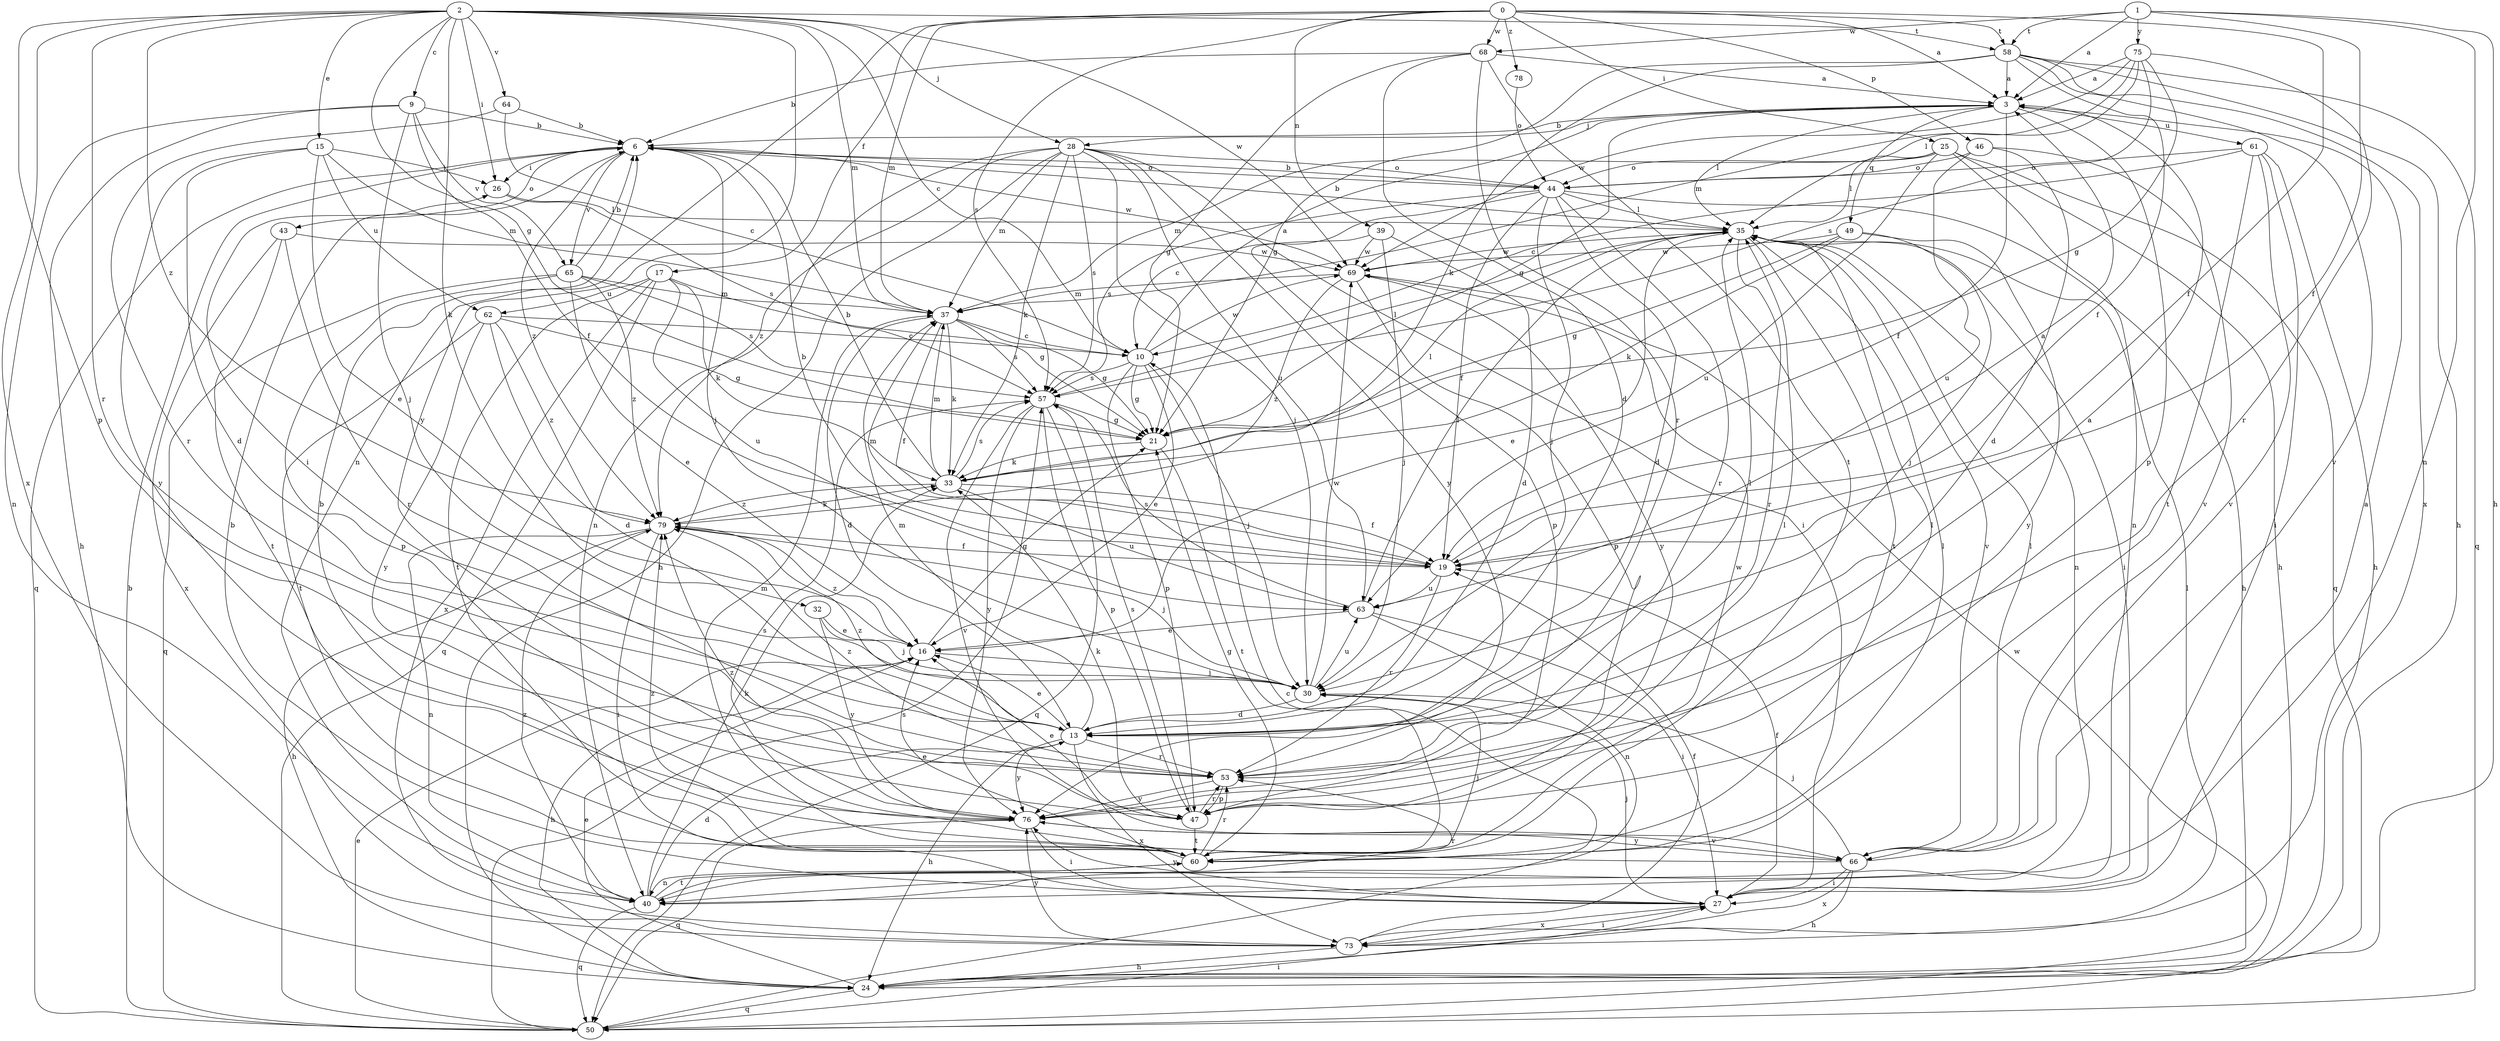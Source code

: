strict digraph  {
0;
1;
2;
3;
6;
9;
10;
13;
15;
16;
17;
19;
21;
24;
25;
26;
27;
28;
30;
32;
33;
35;
37;
39;
40;
43;
44;
46;
47;
49;
50;
53;
57;
58;
60;
61;
62;
63;
64;
65;
66;
68;
69;
73;
75;
76;
78;
79;
0 -> 3  [label=a];
0 -> 17  [label=f];
0 -> 19  [label=f];
0 -> 25  [label=i];
0 -> 37  [label=m];
0 -> 39  [label=n];
0 -> 40  [label=n];
0 -> 46  [label=p];
0 -> 57  [label=s];
0 -> 58  [label=t];
0 -> 68  [label=w];
0 -> 78  [label=z];
1 -> 3  [label=a];
1 -> 19  [label=f];
1 -> 24  [label=h];
1 -> 40  [label=n];
1 -> 58  [label=t];
1 -> 68  [label=w];
1 -> 75  [label=y];
2 -> 9  [label=c];
2 -> 10  [label=c];
2 -> 15  [label=e];
2 -> 21  [label=g];
2 -> 26  [label=i];
2 -> 28  [label=j];
2 -> 32  [label=k];
2 -> 37  [label=m];
2 -> 47  [label=p];
2 -> 53  [label=r];
2 -> 58  [label=t];
2 -> 64  [label=v];
2 -> 69  [label=w];
2 -> 73  [label=x];
2 -> 76  [label=y];
2 -> 79  [label=z];
3 -> 6  [label=b];
3 -> 19  [label=f];
3 -> 21  [label=g];
3 -> 28  [label=j];
3 -> 35  [label=l];
3 -> 47  [label=p];
3 -> 49  [label=q];
3 -> 61  [label=u];
6 -> 26  [label=i];
6 -> 30  [label=j];
6 -> 43  [label=o];
6 -> 44  [label=o];
6 -> 50  [label=q];
6 -> 65  [label=v];
6 -> 69  [label=w];
6 -> 79  [label=z];
9 -> 6  [label=b];
9 -> 19  [label=f];
9 -> 24  [label=h];
9 -> 30  [label=j];
9 -> 40  [label=n];
9 -> 65  [label=v];
10 -> 3  [label=a];
10 -> 16  [label=e];
10 -> 21  [label=g];
10 -> 30  [label=j];
10 -> 47  [label=p];
10 -> 57  [label=s];
10 -> 69  [label=w];
13 -> 3  [label=a];
13 -> 16  [label=e];
13 -> 24  [label=h];
13 -> 26  [label=i];
13 -> 35  [label=l];
13 -> 37  [label=m];
13 -> 53  [label=r];
13 -> 73  [label=x];
13 -> 76  [label=y];
13 -> 79  [label=z];
15 -> 13  [label=d];
15 -> 16  [label=e];
15 -> 26  [label=i];
15 -> 37  [label=m];
15 -> 62  [label=u];
15 -> 76  [label=y];
16 -> 21  [label=g];
16 -> 24  [label=h];
16 -> 30  [label=j];
16 -> 79  [label=z];
17 -> 21  [label=g];
17 -> 33  [label=k];
17 -> 50  [label=q];
17 -> 60  [label=t];
17 -> 62  [label=u];
17 -> 63  [label=u];
17 -> 73  [label=x];
19 -> 3  [label=a];
19 -> 6  [label=b];
19 -> 37  [label=m];
19 -> 53  [label=r];
19 -> 63  [label=u];
21 -> 33  [label=k];
21 -> 60  [label=t];
24 -> 16  [label=e];
24 -> 50  [label=q];
25 -> 24  [label=h];
25 -> 35  [label=l];
25 -> 37  [label=m];
25 -> 40  [label=n];
25 -> 44  [label=o];
25 -> 50  [label=q];
25 -> 63  [label=u];
26 -> 35  [label=l];
26 -> 57  [label=s];
27 -> 3  [label=a];
27 -> 6  [label=b];
27 -> 19  [label=f];
27 -> 30  [label=j];
27 -> 73  [label=x];
27 -> 76  [label=y];
28 -> 24  [label=h];
28 -> 27  [label=i];
28 -> 30  [label=j];
28 -> 33  [label=k];
28 -> 37  [label=m];
28 -> 40  [label=n];
28 -> 44  [label=o];
28 -> 57  [label=s];
28 -> 63  [label=u];
28 -> 76  [label=y];
28 -> 79  [label=z];
30 -> 13  [label=d];
30 -> 63  [label=u];
30 -> 69  [label=w];
32 -> 16  [label=e];
32 -> 30  [label=j];
32 -> 76  [label=y];
33 -> 6  [label=b];
33 -> 19  [label=f];
33 -> 35  [label=l];
33 -> 37  [label=m];
33 -> 57  [label=s];
33 -> 63  [label=u];
33 -> 79  [label=z];
35 -> 6  [label=b];
35 -> 16  [label=e];
35 -> 27  [label=i];
35 -> 40  [label=n];
35 -> 53  [label=r];
35 -> 60  [label=t];
35 -> 66  [label=v];
35 -> 69  [label=w];
37 -> 10  [label=c];
37 -> 13  [label=d];
37 -> 19  [label=f];
37 -> 21  [label=g];
37 -> 33  [label=k];
37 -> 57  [label=s];
39 -> 13  [label=d];
39 -> 30  [label=j];
39 -> 47  [label=p];
39 -> 69  [label=w];
40 -> 13  [label=d];
40 -> 33  [label=k];
40 -> 50  [label=q];
40 -> 53  [label=r];
40 -> 60  [label=t];
40 -> 79  [label=z];
43 -> 53  [label=r];
43 -> 60  [label=t];
43 -> 69  [label=w];
43 -> 73  [label=x];
44 -> 6  [label=b];
44 -> 10  [label=c];
44 -> 13  [label=d];
44 -> 19  [label=f];
44 -> 24  [label=h];
44 -> 30  [label=j];
44 -> 35  [label=l];
44 -> 53  [label=r];
44 -> 57  [label=s];
46 -> 13  [label=d];
46 -> 44  [label=o];
46 -> 63  [label=u];
46 -> 66  [label=v];
47 -> 16  [label=e];
47 -> 33  [label=k];
47 -> 35  [label=l];
47 -> 53  [label=r];
47 -> 57  [label=s];
47 -> 60  [label=t];
49 -> 21  [label=g];
49 -> 30  [label=j];
49 -> 33  [label=k];
49 -> 69  [label=w];
49 -> 76  [label=y];
50 -> 6  [label=b];
50 -> 10  [label=c];
50 -> 16  [label=e];
50 -> 27  [label=i];
50 -> 57  [label=s];
50 -> 69  [label=w];
53 -> 47  [label=p];
53 -> 76  [label=y];
53 -> 79  [label=z];
57 -> 21  [label=g];
57 -> 35  [label=l];
57 -> 47  [label=p];
57 -> 50  [label=q];
57 -> 66  [label=v];
57 -> 76  [label=y];
58 -> 3  [label=a];
58 -> 19  [label=f];
58 -> 21  [label=g];
58 -> 24  [label=h];
58 -> 33  [label=k];
58 -> 50  [label=q];
58 -> 66  [label=v];
58 -> 73  [label=x];
60 -> 16  [label=e];
60 -> 21  [label=g];
60 -> 30  [label=j];
60 -> 35  [label=l];
60 -> 37  [label=m];
60 -> 40  [label=n];
60 -> 53  [label=r];
60 -> 57  [label=s];
60 -> 69  [label=w];
60 -> 79  [label=z];
61 -> 10  [label=c];
61 -> 24  [label=h];
61 -> 27  [label=i];
61 -> 44  [label=o];
61 -> 60  [label=t];
61 -> 66  [label=v];
62 -> 10  [label=c];
62 -> 13  [label=d];
62 -> 21  [label=g];
62 -> 60  [label=t];
62 -> 76  [label=y];
62 -> 79  [label=z];
63 -> 16  [label=e];
63 -> 27  [label=i];
63 -> 35  [label=l];
63 -> 40  [label=n];
63 -> 57  [label=s];
64 -> 6  [label=b];
64 -> 10  [label=c];
64 -> 53  [label=r];
65 -> 6  [label=b];
65 -> 16  [label=e];
65 -> 37  [label=m];
65 -> 47  [label=p];
65 -> 50  [label=q];
65 -> 57  [label=s];
65 -> 79  [label=z];
66 -> 6  [label=b];
66 -> 24  [label=h];
66 -> 27  [label=i];
66 -> 30  [label=j];
66 -> 35  [label=l];
66 -> 73  [label=x];
66 -> 76  [label=y];
68 -> 3  [label=a];
68 -> 6  [label=b];
68 -> 13  [label=d];
68 -> 21  [label=g];
68 -> 53  [label=r];
68 -> 60  [label=t];
69 -> 37  [label=m];
69 -> 47  [label=p];
69 -> 76  [label=y];
69 -> 79  [label=z];
73 -> 19  [label=f];
73 -> 24  [label=h];
73 -> 27  [label=i];
73 -> 35  [label=l];
73 -> 76  [label=y];
75 -> 3  [label=a];
75 -> 21  [label=g];
75 -> 35  [label=l];
75 -> 37  [label=m];
75 -> 53  [label=r];
75 -> 57  [label=s];
75 -> 69  [label=w];
76 -> 27  [label=i];
76 -> 35  [label=l];
76 -> 50  [label=q];
76 -> 66  [label=v];
76 -> 79  [label=z];
78 -> 44  [label=o];
79 -> 19  [label=f];
79 -> 24  [label=h];
79 -> 27  [label=i];
79 -> 30  [label=j];
79 -> 33  [label=k];
79 -> 40  [label=n];
}
